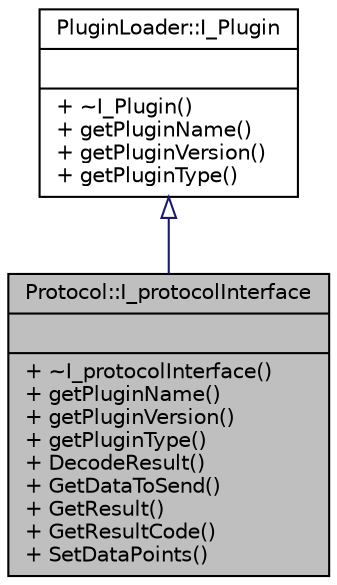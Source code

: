 digraph "Protocol::I_protocolInterface"
{
 // INTERACTIVE_SVG=YES
 // LATEX_PDF_SIZE
  edge [fontname="Helvetica",fontsize="10",labelfontname="Helvetica",labelfontsize="10"];
  node [fontname="Helvetica",fontsize="10",shape=record];
  Node3 [label="{Protocol::I_protocolInterface\n||+ ~I_protocolInterface()\l+ getPluginName()\l+ getPluginVersion()\l+ getPluginType()\l+ DecodeResult()\l+ GetDataToSend()\l+ GetResult()\l+ GetResultCode()\l+ SetDataPoints()\l}",height=0.2,width=0.4,color="black", fillcolor="grey75", style="filled", fontcolor="black",tooltip="Base Protocol interface."];
  Node4 -> Node3 [dir="back",color="midnightblue",fontsize="10",style="solid",arrowtail="onormal",fontname="Helvetica"];
  Node4 [label="{PluginLoader::I_Plugin\n||+ ~I_Plugin()\l+ getPluginName()\l+ getPluginVersion()\l+ getPluginType()\l}",height=0.2,width=0.4,color="black", fillcolor="white", style="filled",URL="$d0/d4c/classPluginLoader_1_1I__Plugin.html",tooltip="Top-level base class the plugin interfaces should derive from."];
}
